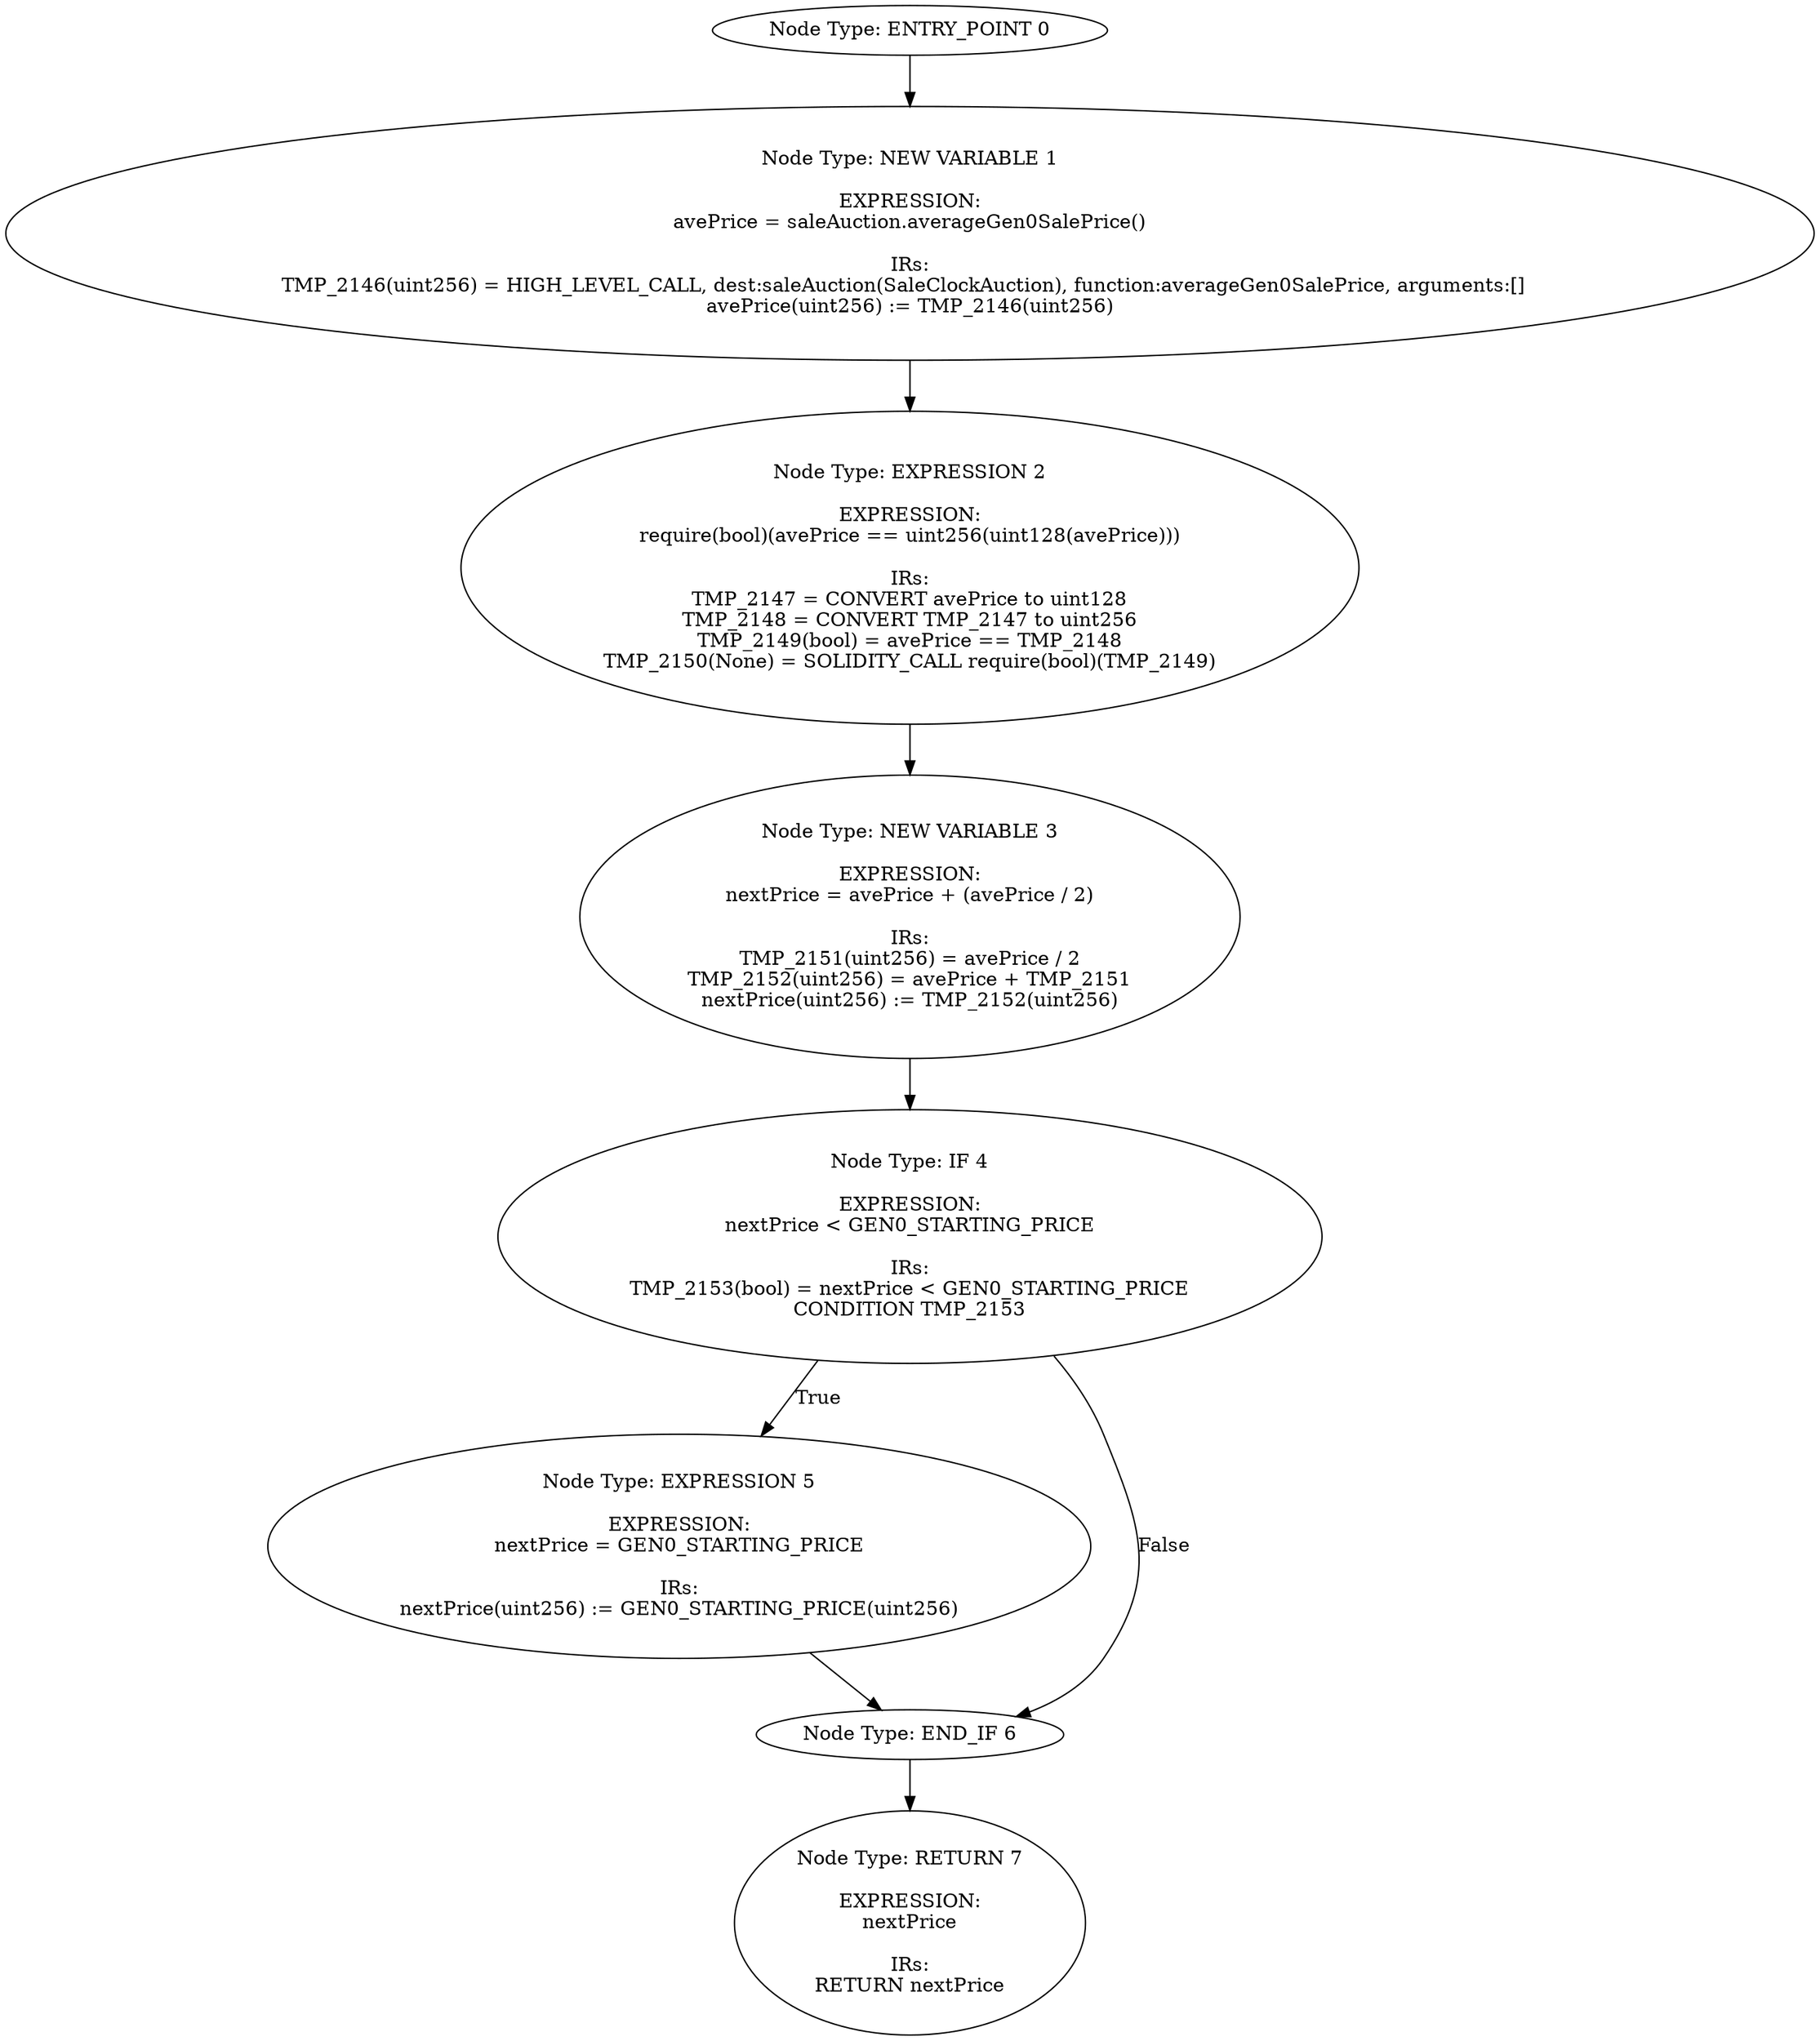 digraph{
0[label="Node Type: ENTRY_POINT 0
"];
0->1;
1[label="Node Type: NEW VARIABLE 1

EXPRESSION:
avePrice = saleAuction.averageGen0SalePrice()

IRs:
TMP_2146(uint256) = HIGH_LEVEL_CALL, dest:saleAuction(SaleClockAuction), function:averageGen0SalePrice, arguments:[]  
avePrice(uint256) := TMP_2146(uint256)"];
1->2;
2[label="Node Type: EXPRESSION 2

EXPRESSION:
require(bool)(avePrice == uint256(uint128(avePrice)))

IRs:
TMP_2147 = CONVERT avePrice to uint128
TMP_2148 = CONVERT TMP_2147 to uint256
TMP_2149(bool) = avePrice == TMP_2148
TMP_2150(None) = SOLIDITY_CALL require(bool)(TMP_2149)"];
2->3;
3[label="Node Type: NEW VARIABLE 3

EXPRESSION:
nextPrice = avePrice + (avePrice / 2)

IRs:
TMP_2151(uint256) = avePrice / 2
TMP_2152(uint256) = avePrice + TMP_2151
nextPrice(uint256) := TMP_2152(uint256)"];
3->4;
4[label="Node Type: IF 4

EXPRESSION:
nextPrice < GEN0_STARTING_PRICE

IRs:
TMP_2153(bool) = nextPrice < GEN0_STARTING_PRICE
CONDITION TMP_2153"];
4->5[label="True"];
4->6[label="False"];
5[label="Node Type: EXPRESSION 5

EXPRESSION:
nextPrice = GEN0_STARTING_PRICE

IRs:
nextPrice(uint256) := GEN0_STARTING_PRICE(uint256)"];
5->6;
6[label="Node Type: END_IF 6
"];
6->7;
7[label="Node Type: RETURN 7

EXPRESSION:
nextPrice

IRs:
RETURN nextPrice"];
}
